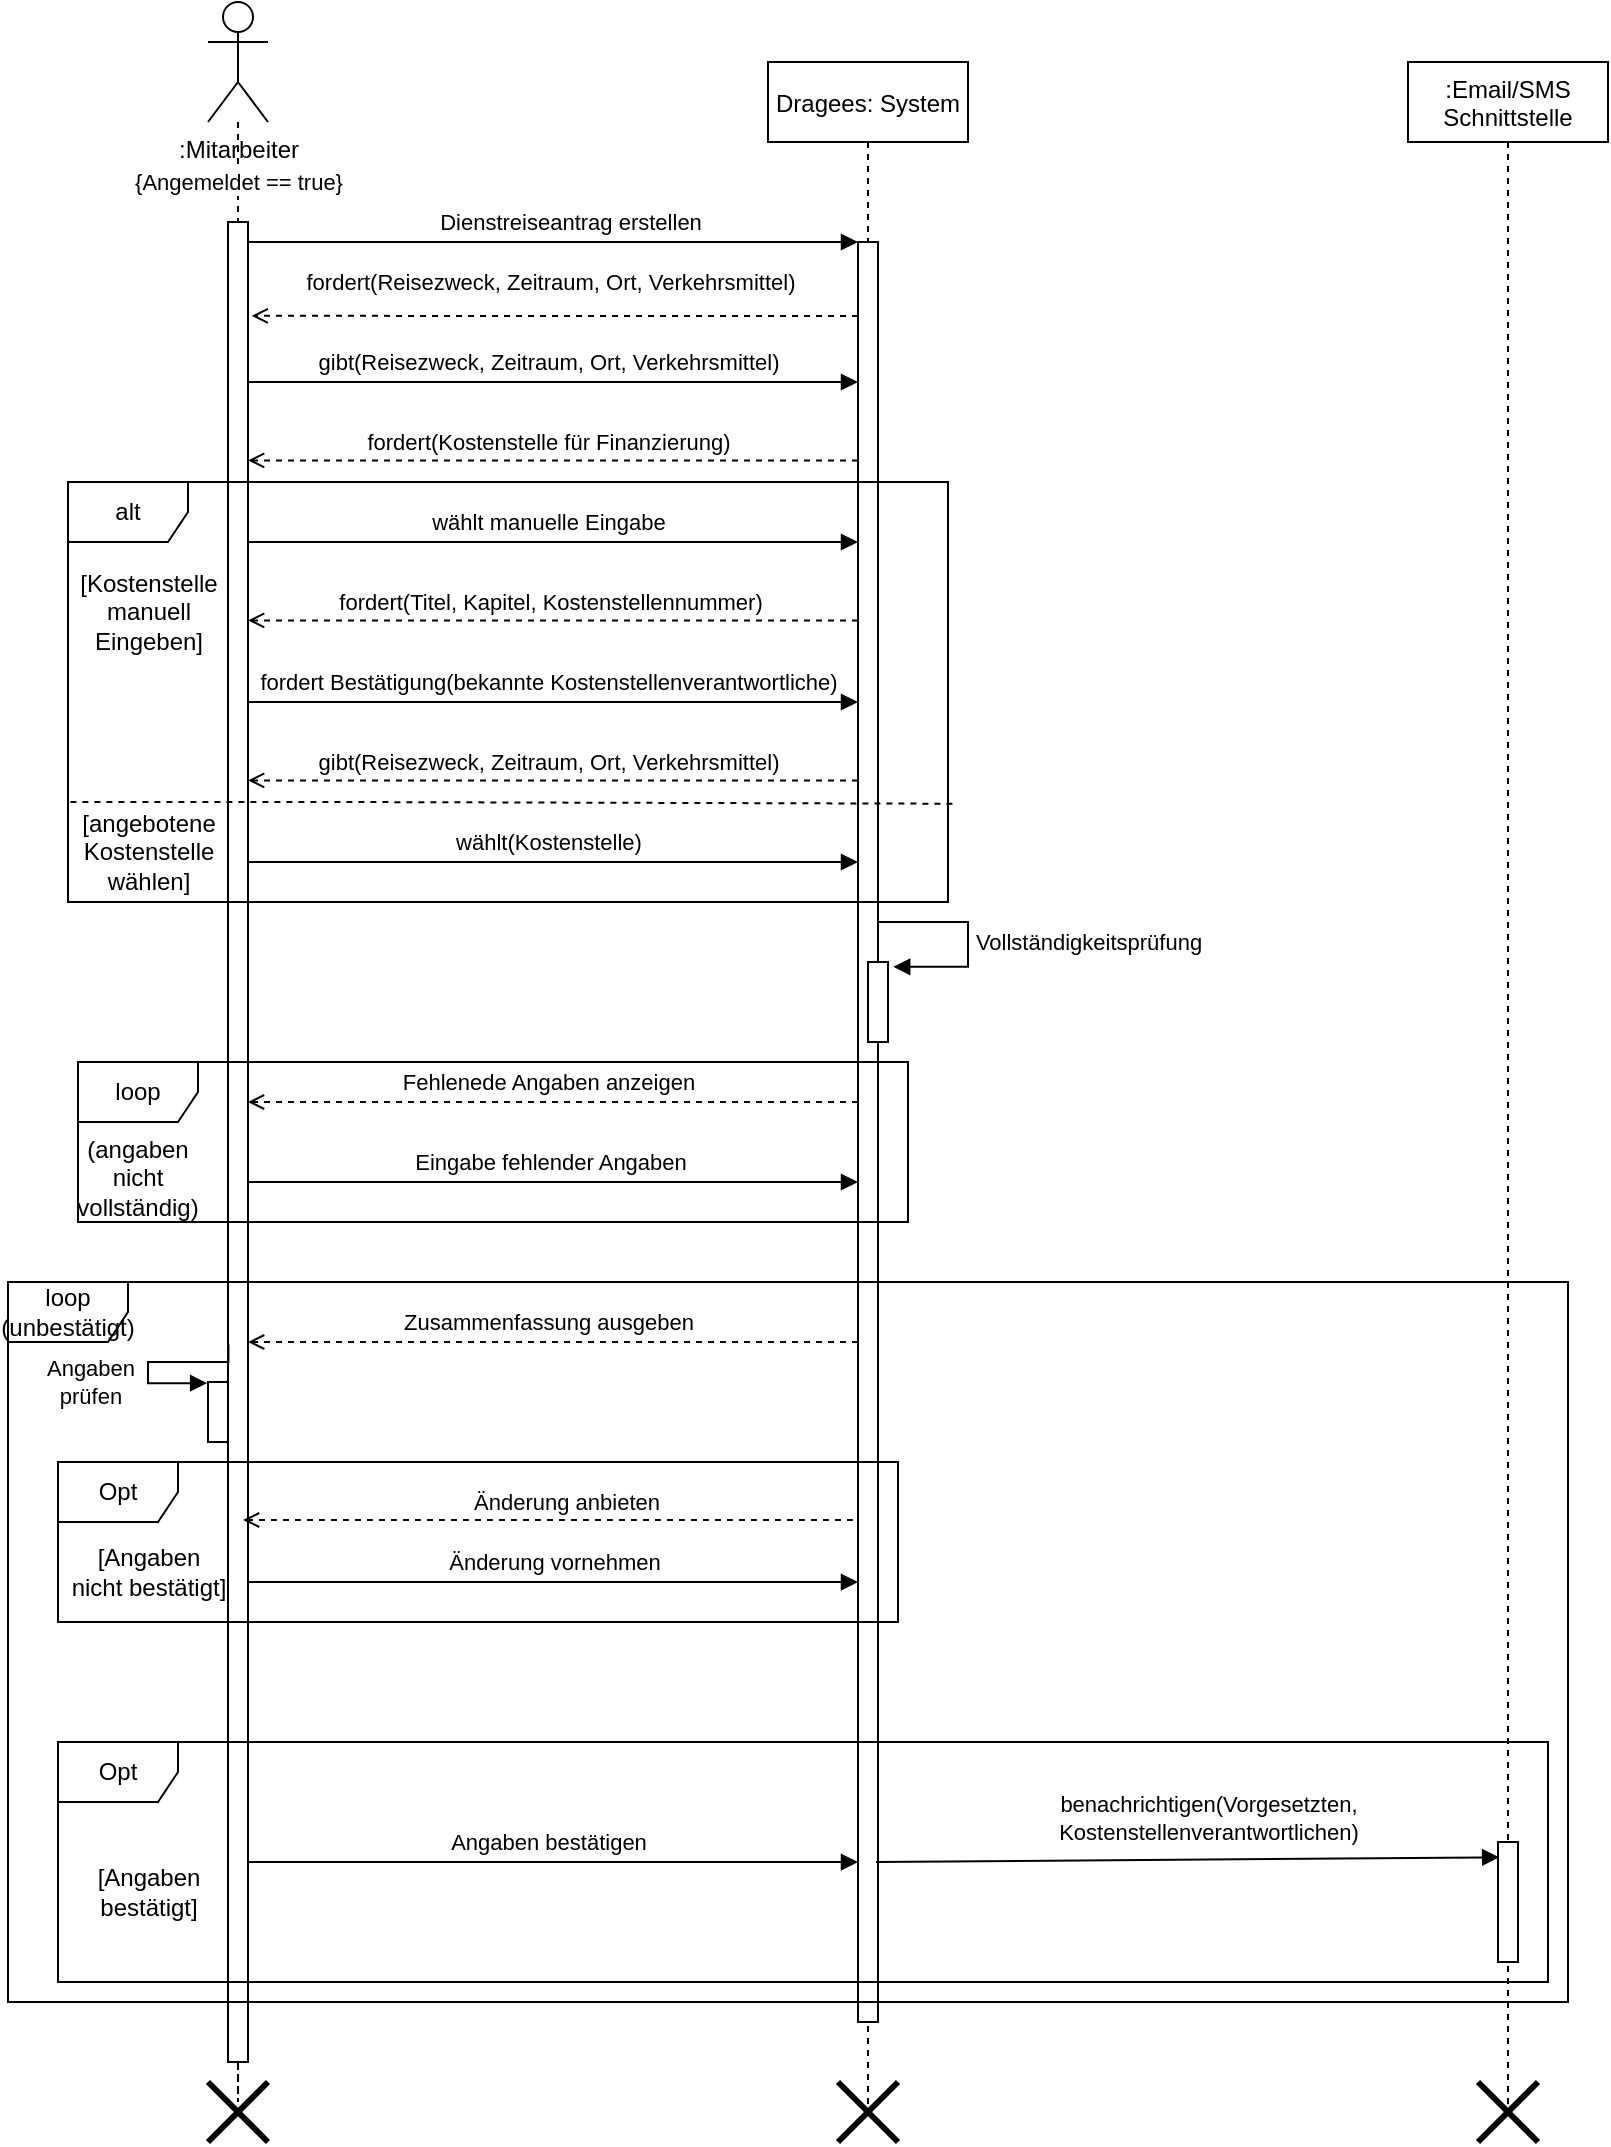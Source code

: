 <mxfile version="15.9.6" type="github">
  <diagram id="kgpKYQtTHZ0yAKxKKP6v" name="Page-1">
    <mxGraphModel dx="1188" dy="639" grid="1" gridSize="10" guides="1" tooltips="1" connect="1" arrows="1" fold="1" page="1" pageScale="1" pageWidth="850" pageHeight="1100" math="0" shadow="0">
      <root>
        <mxCell id="0" />
        <mxCell id="1" parent="0" />
        <mxCell id="3nuBFxr9cyL0pnOWT2aG-1" value="Dragees: System" style="shape=umlLifeline;perimeter=lifelinePerimeter;container=1;collapsible=0;recursiveResize=0;rounded=0;shadow=0;strokeWidth=1;" parent="1" vertex="1">
          <mxGeometry x="390" y="40" width="100" height="1030" as="geometry" />
        </mxCell>
        <mxCell id="3nuBFxr9cyL0pnOWT2aG-2" value="" style="points=[];perimeter=orthogonalPerimeter;rounded=0;shadow=0;strokeWidth=1;" parent="3nuBFxr9cyL0pnOWT2aG-1" vertex="1">
          <mxGeometry x="45" y="90" width="10" height="40" as="geometry" />
        </mxCell>
        <mxCell id="D8XvqmoW8Doo7dikHxTJ-22" value="" style="points=[];perimeter=orthogonalPerimeter;rounded=0;shadow=0;strokeWidth=1;" vertex="1" parent="3nuBFxr9cyL0pnOWT2aG-1">
          <mxGeometry x="45" y="160" width="10" height="40" as="geometry" />
        </mxCell>
        <mxCell id="D8XvqmoW8Doo7dikHxTJ-23" style="edgeStyle=orthogonalEdgeStyle;rounded=0;orthogonalLoop=1;jettySize=auto;html=1;endArrow=block;endFill=1;" edge="1" parent="3nuBFxr9cyL0pnOWT2aG-1" target="D8XvqmoW8Doo7dikHxTJ-22">
          <mxGeometry relative="1" as="geometry">
            <mxPoint x="-260" y="160.0" as="sourcePoint" />
            <Array as="points">
              <mxPoint x="-20" y="160" />
              <mxPoint x="-20" y="160" />
            </Array>
          </mxGeometry>
        </mxCell>
        <mxCell id="D8XvqmoW8Doo7dikHxTJ-24" style="rounded=0;orthogonalLoop=1;jettySize=auto;html=1;endArrow=open;endFill=0;entryX=1.005;entryY=0.082;entryDx=0;entryDy=0;entryPerimeter=0;dashed=1;" edge="1" parent="3nuBFxr9cyL0pnOWT2aG-1" source="D8XvqmoW8Doo7dikHxTJ-22">
          <mxGeometry relative="1" as="geometry">
            <mxPoint x="-259.95" y="199.2" as="targetPoint" />
          </mxGeometry>
        </mxCell>
        <mxCell id="D8XvqmoW8Doo7dikHxTJ-25" value="" style="points=[];perimeter=orthogonalPerimeter;rounded=0;shadow=0;strokeWidth=1;" vertex="1" parent="3nuBFxr9cyL0pnOWT2aG-1">
          <mxGeometry x="45" y="240" width="10" height="40" as="geometry" />
        </mxCell>
        <mxCell id="D8XvqmoW8Doo7dikHxTJ-26" style="edgeStyle=orthogonalEdgeStyle;rounded=0;orthogonalLoop=1;jettySize=auto;html=1;endArrow=block;endFill=1;" edge="1" parent="3nuBFxr9cyL0pnOWT2aG-1" target="D8XvqmoW8Doo7dikHxTJ-25">
          <mxGeometry relative="1" as="geometry">
            <mxPoint x="-260" y="240.0" as="sourcePoint" />
            <Array as="points">
              <mxPoint x="-20" y="240" />
              <mxPoint x="-20" y="240" />
            </Array>
          </mxGeometry>
        </mxCell>
        <mxCell id="D8XvqmoW8Doo7dikHxTJ-27" style="rounded=0;orthogonalLoop=1;jettySize=auto;html=1;endArrow=open;endFill=0;entryX=1.005;entryY=0.082;entryDx=0;entryDy=0;entryPerimeter=0;dashed=1;" edge="1" parent="3nuBFxr9cyL0pnOWT2aG-1" source="D8XvqmoW8Doo7dikHxTJ-25">
          <mxGeometry relative="1" as="geometry">
            <mxPoint x="-259.95" y="279.2" as="targetPoint" />
          </mxGeometry>
        </mxCell>
        <mxCell id="D8XvqmoW8Doo7dikHxTJ-70" value="&lt;div&gt;fordert(Titel, Kapitel, Kostenstellennummer)&lt;/div&gt;" style="edgeLabel;html=1;align=center;verticalAlign=middle;resizable=0;points=[];" vertex="1" connectable="0" parent="D8XvqmoW8Doo7dikHxTJ-27">
          <mxGeometry x="0.276" relative="1" as="geometry">
            <mxPoint x="40" y="-9" as="offset" />
          </mxGeometry>
        </mxCell>
        <mxCell id="D8XvqmoW8Doo7dikHxTJ-31" value="" style="points=[];perimeter=orthogonalPerimeter;rounded=0;shadow=0;strokeWidth=1;" vertex="1" parent="3nuBFxr9cyL0pnOWT2aG-1">
          <mxGeometry x="45" y="320" width="10" height="40" as="geometry" />
        </mxCell>
        <mxCell id="D8XvqmoW8Doo7dikHxTJ-32" style="edgeStyle=orthogonalEdgeStyle;rounded=0;orthogonalLoop=1;jettySize=auto;html=1;endArrow=block;endFill=1;" edge="1" parent="3nuBFxr9cyL0pnOWT2aG-1" target="D8XvqmoW8Doo7dikHxTJ-31">
          <mxGeometry relative="1" as="geometry">
            <mxPoint x="-260" y="320.0" as="sourcePoint" />
            <Array as="points">
              <mxPoint x="-20" y="320" />
              <mxPoint x="-20" y="320" />
            </Array>
          </mxGeometry>
        </mxCell>
        <mxCell id="D8XvqmoW8Doo7dikHxTJ-71" value="fordert Bestätigung(bekannte Kostenstellenverantwortliche)" style="edgeLabel;html=1;align=center;verticalAlign=middle;resizable=0;points=[];" vertex="1" connectable="0" parent="D8XvqmoW8Doo7dikHxTJ-32">
          <mxGeometry x="-0.122" y="3" relative="1" as="geometry">
            <mxPoint x="16" y="-7" as="offset" />
          </mxGeometry>
        </mxCell>
        <mxCell id="D8XvqmoW8Doo7dikHxTJ-33" style="rounded=0;orthogonalLoop=1;jettySize=auto;html=1;endArrow=open;endFill=0;entryX=1.005;entryY=0.082;entryDx=0;entryDy=0;entryPerimeter=0;dashed=1;" edge="1" parent="3nuBFxr9cyL0pnOWT2aG-1" source="D8XvqmoW8Doo7dikHxTJ-31">
          <mxGeometry relative="1" as="geometry">
            <mxPoint x="-259.95" y="359.2" as="targetPoint" />
          </mxGeometry>
        </mxCell>
        <mxCell id="D8XvqmoW8Doo7dikHxTJ-34" value="" style="points=[];perimeter=orthogonalPerimeter;rounded=0;shadow=0;strokeWidth=1;" vertex="1" parent="3nuBFxr9cyL0pnOWT2aG-1">
          <mxGeometry x="45" y="90" width="10" height="890" as="geometry" />
        </mxCell>
        <mxCell id="D8XvqmoW8Doo7dikHxTJ-35" style="edgeStyle=orthogonalEdgeStyle;rounded=0;orthogonalLoop=1;jettySize=auto;html=1;endArrow=block;endFill=1;" edge="1" parent="3nuBFxr9cyL0pnOWT2aG-1" target="D8XvqmoW8Doo7dikHxTJ-34">
          <mxGeometry relative="1" as="geometry">
            <mxPoint x="-260" y="400.0" as="sourcePoint" />
            <Array as="points">
              <mxPoint x="-20" y="400" />
              <mxPoint x="-20" y="400" />
            </Array>
          </mxGeometry>
        </mxCell>
        <mxCell id="D8XvqmoW8Doo7dikHxTJ-74" value="&lt;div&gt;wählt(Kostenstelle)&lt;/div&gt;" style="edgeLabel;html=1;align=center;verticalAlign=middle;resizable=0;points=[];" vertex="1" connectable="0" parent="D8XvqmoW8Doo7dikHxTJ-35">
          <mxGeometry x="-0.025" y="3" relative="1" as="geometry">
            <mxPoint x="1" y="-7" as="offset" />
          </mxGeometry>
        </mxCell>
        <mxCell id="D8XvqmoW8Doo7dikHxTJ-36" style="rounded=0;orthogonalLoop=1;jettySize=auto;html=1;endArrow=open;endFill=0;dashed=1;" edge="1" parent="3nuBFxr9cyL0pnOWT2aG-1">
          <mxGeometry relative="1" as="geometry">
            <mxPoint x="-260" y="520" as="targetPoint" />
            <mxPoint x="45" y="520" as="sourcePoint" />
            <Array as="points">
              <mxPoint x="-120" y="520" />
            </Array>
          </mxGeometry>
        </mxCell>
        <mxCell id="D8XvqmoW8Doo7dikHxTJ-83" value="Fehlenede Angaben anzeigen" style="edgeLabel;html=1;align=center;verticalAlign=middle;resizable=0;points=[];" vertex="1" connectable="0" parent="D8XvqmoW8Doo7dikHxTJ-36">
          <mxGeometry x="0.212" relative="1" as="geometry">
            <mxPoint x="30" y="-10" as="offset" />
          </mxGeometry>
        </mxCell>
        <mxCell id="D8XvqmoW8Doo7dikHxTJ-38" style="edgeStyle=orthogonalEdgeStyle;rounded=0;orthogonalLoop=1;jettySize=auto;html=1;endArrow=block;endFill=1;" edge="1" parent="3nuBFxr9cyL0pnOWT2aG-1">
          <mxGeometry relative="1" as="geometry">
            <mxPoint x="-260" y="560.0" as="sourcePoint" />
            <Array as="points">
              <mxPoint x="-20" y="560" />
              <mxPoint x="-20" y="560" />
            </Array>
            <mxPoint x="45" y="560" as="targetPoint" />
          </mxGeometry>
        </mxCell>
        <mxCell id="D8XvqmoW8Doo7dikHxTJ-84" value="Eingabe fehlender Angaben" style="edgeLabel;html=1;align=center;verticalAlign=middle;resizable=0;points=[];" vertex="1" connectable="0" parent="D8XvqmoW8Doo7dikHxTJ-38">
          <mxGeometry x="0.019" relative="1" as="geometry">
            <mxPoint x="-5" y="-10" as="offset" />
          </mxGeometry>
        </mxCell>
        <mxCell id="D8XvqmoW8Doo7dikHxTJ-79" value="" style="points=[];perimeter=orthogonalPerimeter;rounded=0;shadow=0;strokeWidth=1;" vertex="1" parent="3nuBFxr9cyL0pnOWT2aG-1">
          <mxGeometry x="50" y="450" width="10" height="40" as="geometry" />
        </mxCell>
        <mxCell id="3nuBFxr9cyL0pnOWT2aG-5" value=":Email/SMS&#xa;Schnittstelle" style="shape=umlLifeline;perimeter=lifelinePerimeter;container=1;collapsible=0;recursiveResize=0;rounded=0;shadow=0;strokeWidth=1;" parent="1" vertex="1">
          <mxGeometry x="710" y="40" width="100" height="1030" as="geometry" />
        </mxCell>
        <mxCell id="D8XvqmoW8Doo7dikHxTJ-58" value="" style="points=[];perimeter=orthogonalPerimeter;rounded=0;shadow=0;strokeWidth=1;" vertex="1" parent="3nuBFxr9cyL0pnOWT2aG-5">
          <mxGeometry x="45" y="890" width="10" height="60" as="geometry" />
        </mxCell>
        <mxCell id="D8XvqmoW8Doo7dikHxTJ-80" style="rounded=0;orthogonalLoop=1;jettySize=auto;html=1;endArrow=block;endFill=1;edgeStyle=orthogonalEdgeStyle;entryX=1.26;entryY=0.06;entryDx=0;entryDy=0;entryPerimeter=0;" edge="1" parent="3nuBFxr9cyL0pnOWT2aG-5" target="D8XvqmoW8Doo7dikHxTJ-79">
          <mxGeometry relative="1" as="geometry">
            <mxPoint x="-265" y="440.0" as="sourcePoint" />
            <Array as="points">
              <mxPoint x="-265" y="430" />
              <mxPoint x="-220" y="430" />
              <mxPoint x="-220" y="452" />
            </Array>
            <mxPoint x="-80" y="440" as="targetPoint" />
          </mxGeometry>
        </mxCell>
        <mxCell id="D8XvqmoW8Doo7dikHxTJ-82" value="Vollständigkeitsprüfung" style="edgeLabel;html=1;align=center;verticalAlign=middle;resizable=0;points=[];" vertex="1" connectable="0" parent="D8XvqmoW8Doo7dikHxTJ-80">
          <mxGeometry x="0.01" relative="1" as="geometry">
            <mxPoint x="60" y="7" as="offset" />
          </mxGeometry>
        </mxCell>
        <mxCell id="D8XvqmoW8Doo7dikHxTJ-4" value="{Angemeldet == true}" style="edgeStyle=orthogonalEdgeStyle;rounded=0;orthogonalLoop=1;jettySize=auto;html=1;endArrow=none;endFill=0;dashed=1;" edge="1" parent="1" source="D8XvqmoW8Doo7dikHxTJ-1" target="D8XvqmoW8Doo7dikHxTJ-3">
          <mxGeometry x="0.2" relative="1" as="geometry">
            <mxPoint as="offset" />
          </mxGeometry>
        </mxCell>
        <mxCell id="D8XvqmoW8Doo7dikHxTJ-1" value="&lt;div&gt;:Mitarbeiter&lt;/div&gt;&lt;div&gt;&lt;br&gt;&lt;/div&gt;" style="shape=umlActor;verticalLabelPosition=bottom;verticalAlign=top;html=1;outlineConnect=0;" vertex="1" parent="1">
          <mxGeometry x="110" y="10" width="30" height="60" as="geometry" />
        </mxCell>
        <mxCell id="D8XvqmoW8Doo7dikHxTJ-5" style="edgeStyle=orthogonalEdgeStyle;rounded=0;orthogonalLoop=1;jettySize=auto;html=1;endArrow=block;endFill=1;" edge="1" parent="1" source="D8XvqmoW8Doo7dikHxTJ-3" target="3nuBFxr9cyL0pnOWT2aG-2">
          <mxGeometry relative="1" as="geometry">
            <Array as="points">
              <mxPoint x="370" y="130" />
              <mxPoint x="370" y="130" />
            </Array>
          </mxGeometry>
        </mxCell>
        <mxCell id="D8XvqmoW8Doo7dikHxTJ-65" value="Dienstreiseantrag erstellen" style="edgeLabel;html=1;align=center;verticalAlign=middle;resizable=0;points=[];" vertex="1" connectable="0" parent="D8XvqmoW8Doo7dikHxTJ-5">
          <mxGeometry x="-0.25" y="2" relative="1" as="geometry">
            <mxPoint x="46" y="-8" as="offset" />
          </mxGeometry>
        </mxCell>
        <mxCell id="D8XvqmoW8Doo7dikHxTJ-64" style="edgeStyle=orthogonalEdgeStyle;rounded=0;orthogonalLoop=1;jettySize=auto;html=1;dashed=1;endArrow=none;endFill=0;" edge="1" parent="1" source="D8XvqmoW8Doo7dikHxTJ-3" target="D8XvqmoW8Doo7dikHxTJ-49">
          <mxGeometry relative="1" as="geometry" />
        </mxCell>
        <mxCell id="D8XvqmoW8Doo7dikHxTJ-3" value="" style="points=[];perimeter=orthogonalPerimeter;rounded=0;shadow=0;strokeWidth=1;" vertex="1" parent="1">
          <mxGeometry x="120" y="120" width="10" height="920" as="geometry" />
        </mxCell>
        <mxCell id="D8XvqmoW8Doo7dikHxTJ-6" style="rounded=0;orthogonalLoop=1;jettySize=auto;html=1;endArrow=open;endFill=0;entryX=1.186;entryY=0.051;entryDx=0;entryDy=0;entryPerimeter=0;dashed=1;edgeStyle=orthogonalEdgeStyle;" edge="1" parent="1" source="3nuBFxr9cyL0pnOWT2aG-2" target="D8XvqmoW8Doo7dikHxTJ-3">
          <mxGeometry relative="1" as="geometry">
            <mxPoint x="125" y="180" as="targetPoint" />
            <Array as="points">
              <mxPoint x="430" y="167" />
              <mxPoint x="430" y="167" />
            </Array>
          </mxGeometry>
        </mxCell>
        <mxCell id="D8XvqmoW8Doo7dikHxTJ-66" value="fordert(Reisezweck, Zeitraum, Ort, Verkehrsmittel) " style="edgeLabel;html=1;align=center;verticalAlign=middle;resizable=0;points=[];" vertex="1" connectable="0" parent="D8XvqmoW8Doo7dikHxTJ-6">
          <mxGeometry x="0.137" relative="1" as="geometry">
            <mxPoint x="18" y="-17" as="offset" />
          </mxGeometry>
        </mxCell>
        <mxCell id="D8XvqmoW8Doo7dikHxTJ-49" value="" style="shape=umlDestroy;whiteSpace=wrap;html=1;strokeWidth=3;" vertex="1" parent="1">
          <mxGeometry x="110" y="1050" width="30" height="30" as="geometry" />
        </mxCell>
        <mxCell id="D8XvqmoW8Doo7dikHxTJ-50" value="" style="shape=umlDestroy;whiteSpace=wrap;html=1;strokeWidth=3;" vertex="1" parent="1">
          <mxGeometry x="425" y="1050" width="30" height="30" as="geometry" />
        </mxCell>
        <mxCell id="D8XvqmoW8Doo7dikHxTJ-51" value="" style="shape=umlDestroy;whiteSpace=wrap;html=1;strokeWidth=3;" vertex="1" parent="1">
          <mxGeometry x="745" y="1050" width="30" height="30" as="geometry" />
        </mxCell>
        <mxCell id="D8XvqmoW8Doo7dikHxTJ-59" style="rounded=0;orthogonalLoop=1;jettySize=auto;html=1;endArrow=block;endFill=1;entryX=0.059;entryY=0.128;entryDx=0;entryDy=0;entryPerimeter=0;" edge="1" parent="1" target="D8XvqmoW8Doo7dikHxTJ-58">
          <mxGeometry relative="1" as="geometry">
            <mxPoint x="444" y="940" as="sourcePoint" />
          </mxGeometry>
        </mxCell>
        <mxCell id="D8XvqmoW8Doo7dikHxTJ-97" value="benachrichtigen(Vorgesetzten,&lt;br&gt;Kostenstellenverantwortlichen)" style="edgeLabel;html=1;align=center;verticalAlign=middle;resizable=0;points=[];" vertex="1" connectable="0" parent="D8XvqmoW8Doo7dikHxTJ-59">
          <mxGeometry x="-0.152" y="1" relative="1" as="geometry">
            <mxPoint x="34" y="-20" as="offset" />
          </mxGeometry>
        </mxCell>
        <mxCell id="D8XvqmoW8Doo7dikHxTJ-63" value="&lt;div&gt;alt&lt;/div&gt;" style="shape=umlFrame;whiteSpace=wrap;html=1;gradientColor=none;swimlaneFillColor=none;shadow=0;sketch=0;" vertex="1" parent="1">
          <mxGeometry x="40" y="250" width="440" height="210" as="geometry" />
        </mxCell>
        <mxCell id="D8XvqmoW8Doo7dikHxTJ-67" value="gibt(Reisezweck, Zeitraum, Ort, Verkehrsmittel) " style="edgeLabel;html=1;align=center;verticalAlign=middle;resizable=0;points=[];" vertex="1" connectable="0" parent="1">
          <mxGeometry x="279.999" y="189.998" as="geometry" />
        </mxCell>
        <mxCell id="D8XvqmoW8Doo7dikHxTJ-68" value="fordert(Kostenstelle für Finanzierung)" style="edgeLabel;html=1;align=center;verticalAlign=middle;resizable=0;points=[];" vertex="1" connectable="0" parent="1">
          <mxGeometry x="279.999" y="229.998" as="geometry" />
        </mxCell>
        <mxCell id="D8XvqmoW8Doo7dikHxTJ-69" value="wählt manuelle Eingabe" style="edgeLabel;html=1;align=center;verticalAlign=middle;resizable=0;points=[];" vertex="1" connectable="0" parent="1">
          <mxGeometry x="279.999" y="269.998" as="geometry" />
        </mxCell>
        <mxCell id="D8XvqmoW8Doo7dikHxTJ-73" value="gibt(Reisezweck, Zeitraum, Ort, Verkehrsmittel) " style="edgeLabel;html=1;align=center;verticalAlign=middle;resizable=0;points=[];" vertex="1" connectable="0" parent="1">
          <mxGeometry x="279.999" y="389.998" as="geometry" />
        </mxCell>
        <mxCell id="D8XvqmoW8Doo7dikHxTJ-76" style="rounded=0;orthogonalLoop=1;jettySize=auto;html=1;endArrow=none;endFill=0;dashed=1;exitX=1.005;exitY=0.766;exitDx=0;exitDy=0;exitPerimeter=0;" edge="1" parent="1" source="D8XvqmoW8Doo7dikHxTJ-63">
          <mxGeometry relative="1" as="geometry">
            <mxPoint x="40" y="410" as="targetPoint" />
            <mxPoint x="345" y="410" as="sourcePoint" />
            <Array as="points">
              <mxPoint x="180" y="410" />
            </Array>
          </mxGeometry>
        </mxCell>
        <mxCell id="D8XvqmoW8Doo7dikHxTJ-77" value="[Kostenstelle&lt;br&gt;manuell&lt;br&gt;Eingeben]" style="text;html=1;align=center;verticalAlign=middle;resizable=0;points=[];autosize=1;strokeColor=none;fillColor=none;" vertex="1" parent="1">
          <mxGeometry x="40" y="290" width="80" height="50" as="geometry" />
        </mxCell>
        <mxCell id="D8XvqmoW8Doo7dikHxTJ-78" value="[angebotene&lt;br&gt;Kostenstelle&lt;br&gt;wählen]" style="text;html=1;align=center;verticalAlign=middle;resizable=0;points=[];autosize=1;strokeColor=none;fillColor=none;" vertex="1" parent="1">
          <mxGeometry x="40" y="410" width="80" height="50" as="geometry" />
        </mxCell>
        <mxCell id="D8XvqmoW8Doo7dikHxTJ-39" style="rounded=0;orthogonalLoop=1;jettySize=auto;html=1;endArrow=open;endFill=0;entryX=1.005;entryY=0.082;entryDx=0;entryDy=0;entryPerimeter=0;dashed=1;" edge="1" parent="1">
          <mxGeometry relative="1" as="geometry">
            <mxPoint x="130.05" y="680" as="targetPoint" />
            <mxPoint x="435" y="680" as="sourcePoint" />
          </mxGeometry>
        </mxCell>
        <mxCell id="D8XvqmoW8Doo7dikHxTJ-87" value="Zusammenfassung ausgeben" style="edgeLabel;html=1;align=center;verticalAlign=middle;resizable=0;points=[];" vertex="1" connectable="0" parent="D8XvqmoW8Doo7dikHxTJ-39">
          <mxGeometry x="0.16" relative="1" as="geometry">
            <mxPoint x="22" y="-10" as="offset" />
          </mxGeometry>
        </mxCell>
        <mxCell id="D8XvqmoW8Doo7dikHxTJ-41" style="edgeStyle=orthogonalEdgeStyle;rounded=0;orthogonalLoop=1;jettySize=auto;html=1;endArrow=block;endFill=1;" edge="1" parent="1">
          <mxGeometry relative="1" as="geometry">
            <mxPoint x="130" y="800.01" as="sourcePoint" />
            <Array as="points">
              <mxPoint x="370" y="800.01" />
              <mxPoint x="370" y="800.01" />
            </Array>
            <mxPoint x="435" y="800.01" as="targetPoint" />
          </mxGeometry>
        </mxCell>
        <mxCell id="D8XvqmoW8Doo7dikHxTJ-100" value="Änderung vornehmen" style="edgeLabel;html=1;align=center;verticalAlign=middle;resizable=0;points=[];" vertex="1" connectable="0" parent="D8XvqmoW8Doo7dikHxTJ-41">
          <mxGeometry x="-0.397" y="2" relative="1" as="geometry">
            <mxPoint x="61" y="-8" as="offset" />
          </mxGeometry>
        </mxCell>
        <mxCell id="D8XvqmoW8Doo7dikHxTJ-42" style="rounded=0;orthogonalLoop=1;jettySize=auto;html=1;endArrow=open;endFill=0;entryX=1.005;entryY=0.082;entryDx=0;entryDy=0;entryPerimeter=0;dashed=1;" edge="1" parent="1">
          <mxGeometry relative="1" as="geometry">
            <mxPoint x="127.52" y="769" as="targetPoint" />
            <mxPoint x="432.47" y="769" as="sourcePoint" />
          </mxGeometry>
        </mxCell>
        <mxCell id="D8XvqmoW8Doo7dikHxTJ-101" value="&lt;div&gt;Änderung anbieten&lt;/div&gt;" style="edgeLabel;html=1;align=center;verticalAlign=middle;resizable=0;points=[];" vertex="1" connectable="0" parent="D8XvqmoW8Doo7dikHxTJ-42">
          <mxGeometry x="-0.057" y="-2" relative="1" as="geometry">
            <mxPoint y="-7" as="offset" />
          </mxGeometry>
        </mxCell>
        <mxCell id="D8XvqmoW8Doo7dikHxTJ-44" style="edgeStyle=orthogonalEdgeStyle;rounded=0;orthogonalLoop=1;jettySize=auto;html=1;endArrow=block;endFill=1;" edge="1" parent="1">
          <mxGeometry relative="1" as="geometry">
            <mxPoint x="130" y="940.02" as="sourcePoint" />
            <Array as="points">
              <mxPoint x="370" y="940.02" />
              <mxPoint x="370" y="940.02" />
            </Array>
            <mxPoint x="435" y="940.02" as="targetPoint" />
          </mxGeometry>
        </mxCell>
        <mxCell id="D8XvqmoW8Doo7dikHxTJ-102" value="Angaben bestätigen " style="edgeLabel;html=1;align=center;verticalAlign=middle;resizable=0;points=[];" vertex="1" connectable="0" parent="D8XvqmoW8Doo7dikHxTJ-44">
          <mxGeometry x="0.357" relative="1" as="geometry">
            <mxPoint x="-57" y="-10" as="offset" />
          </mxGeometry>
        </mxCell>
        <mxCell id="D8XvqmoW8Doo7dikHxTJ-85" value="&lt;div&gt;&lt;br&gt;&lt;/div&gt;&lt;div&gt;&lt;br&gt;&lt;/div&gt;&lt;div&gt;&lt;br&gt;&lt;/div&gt;&lt;div&gt;&lt;br&gt;&lt;/div&gt;&lt;div&gt;loop&lt;/div&gt;&lt;div&gt;&lt;br&gt;&lt;/div&gt;&lt;div&gt; (angaben nicht vollständig)&lt;/div&gt;" style="shape=umlFrame;whiteSpace=wrap;html=1;gradientColor=none;swimlaneFillColor=none;shadow=0;sketch=0;" vertex="1" parent="1">
          <mxGeometry x="45" y="540" width="415" height="80" as="geometry" />
        </mxCell>
        <mxCell id="D8XvqmoW8Doo7dikHxTJ-91" value="" style="points=[];perimeter=orthogonalPerimeter;rounded=0;shadow=0;strokeWidth=1;" vertex="1" parent="1">
          <mxGeometry x="110" y="700" width="10" height="30" as="geometry" />
        </mxCell>
        <mxCell id="D8XvqmoW8Doo7dikHxTJ-92" style="rounded=0;orthogonalLoop=1;jettySize=auto;html=1;endArrow=block;endFill=1;edgeStyle=orthogonalEdgeStyle;entryX=-0.042;entryY=0.02;entryDx=0;entryDy=0;entryPerimeter=0;exitX=0.023;exitY=0.61;exitDx=0;exitDy=0;exitPerimeter=0;" edge="1" parent="1" target="D8XvqmoW8Doo7dikHxTJ-91" source="D8XvqmoW8Doo7dikHxTJ-3">
          <mxGeometry relative="1" as="geometry">
            <mxPoint x="115" y="690.0" as="sourcePoint" />
            <Array as="points">
              <mxPoint x="120" y="690" />
              <mxPoint x="80" y="690" />
              <mxPoint x="80" y="701" />
            </Array>
            <mxPoint x="-410" y="650" as="targetPoint" />
          </mxGeometry>
        </mxCell>
        <mxCell id="D8XvqmoW8Doo7dikHxTJ-96" value="Angaben&lt;br&gt;prüfen" style="edgeLabel;html=1;align=center;verticalAlign=middle;resizable=0;points=[];" vertex="1" connectable="0" parent="D8XvqmoW8Doo7dikHxTJ-92">
          <mxGeometry x="-0.095" relative="1" as="geometry">
            <mxPoint x="-38" y="10" as="offset" />
          </mxGeometry>
        </mxCell>
        <mxCell id="D8XvqmoW8Doo7dikHxTJ-98" value="Opt" style="shape=umlFrame;whiteSpace=wrap;html=1;gradientColor=none;swimlaneFillColor=none;shadow=0;sketch=0;" vertex="1" parent="1">
          <mxGeometry x="35" y="740" width="420" height="80" as="geometry" />
        </mxCell>
        <mxCell id="D8XvqmoW8Doo7dikHxTJ-99" value="[Angaben &lt;br&gt;nicht bestätigt]" style="text;html=1;align=center;verticalAlign=middle;resizable=0;points=[];autosize=1;strokeColor=none;fillColor=none;" vertex="1" parent="1">
          <mxGeometry x="35" y="780" width="90" height="30" as="geometry" />
        </mxCell>
        <mxCell id="D8XvqmoW8Doo7dikHxTJ-103" value="Opt" style="shape=umlFrame;whiteSpace=wrap;html=1;gradientColor=none;swimlaneFillColor=none;shadow=0;sketch=0;" vertex="1" parent="1">
          <mxGeometry x="35" y="880" width="745" height="120" as="geometry" />
        </mxCell>
        <mxCell id="D8XvqmoW8Doo7dikHxTJ-104" value="[Angaben &lt;br&gt;bestätigt]" style="text;html=1;align=center;verticalAlign=middle;resizable=0;points=[];autosize=1;strokeColor=none;fillColor=none;" vertex="1" parent="1">
          <mxGeometry x="45" y="940" width="70" height="30" as="geometry" />
        </mxCell>
        <mxCell id="D8XvqmoW8Doo7dikHxTJ-105" value="loop (unbestätigt)" style="shape=umlFrame;whiteSpace=wrap;html=1;gradientColor=none;swimlaneFillColor=none;shadow=0;sketch=0;" vertex="1" parent="1">
          <mxGeometry x="10" y="650" width="780" height="360" as="geometry" />
        </mxCell>
      </root>
    </mxGraphModel>
  </diagram>
</mxfile>
